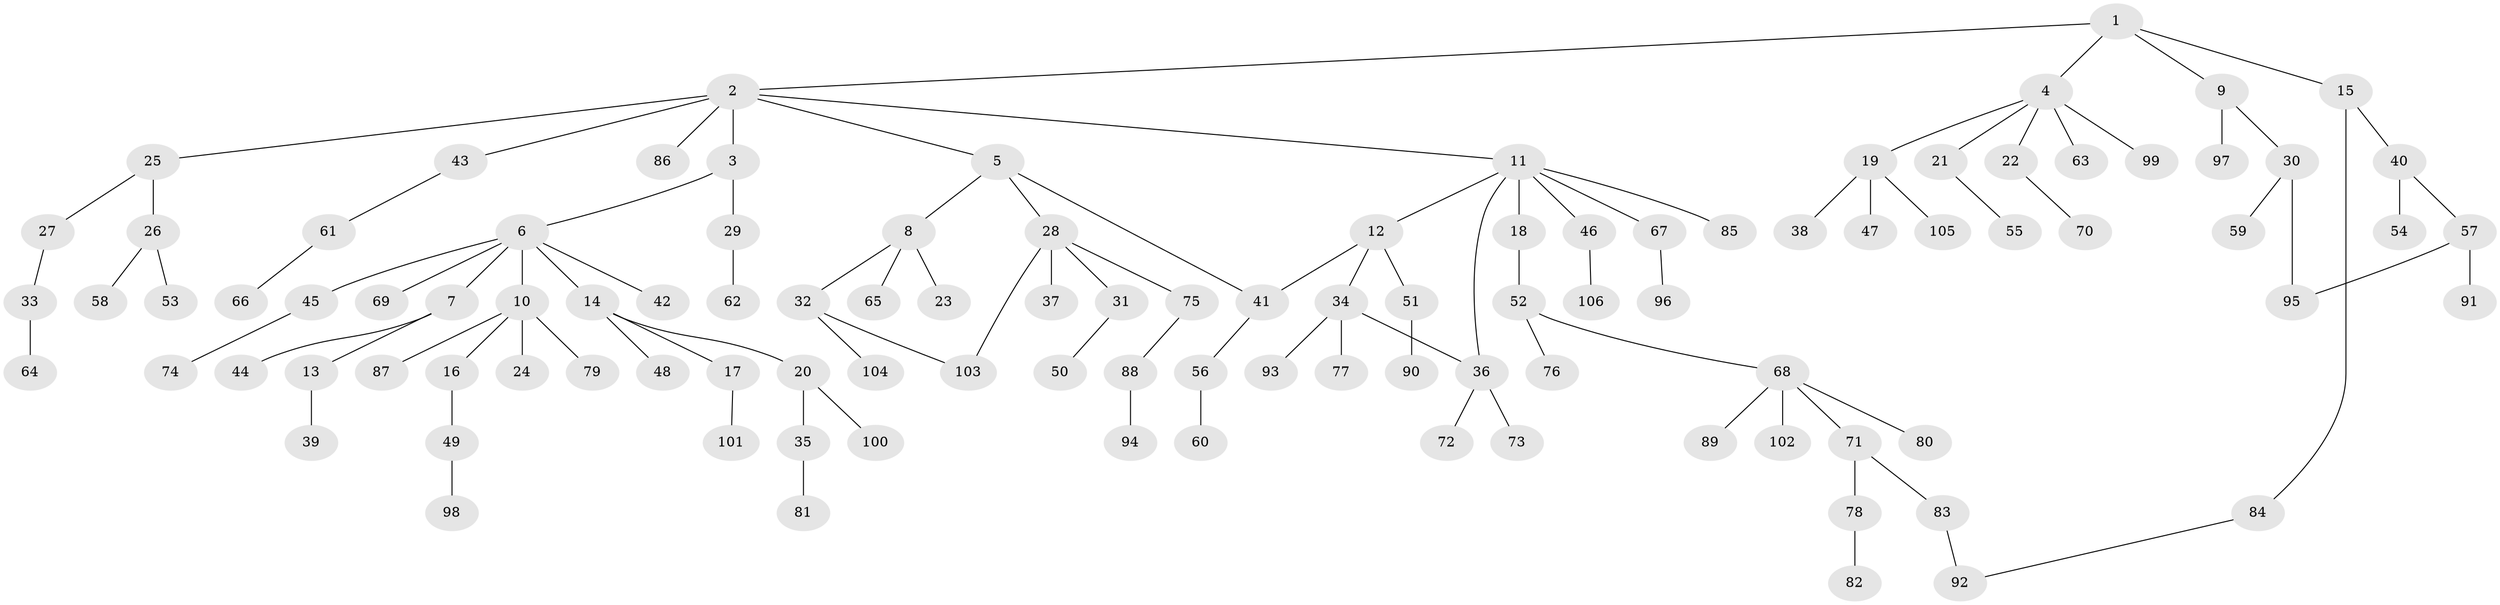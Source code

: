 // coarse degree distribution, {5: 0.057971014492753624, 8: 0.028985507246376812, 2: 0.21739130434782608, 3: 0.08695652173913043, 4: 0.057971014492753624, 9: 0.014492753623188406, 1: 0.5362318840579711}
// Generated by graph-tools (version 1.1) at 2025/51/02/27/25 19:51:38]
// undirected, 106 vertices, 110 edges
graph export_dot {
graph [start="1"]
  node [color=gray90,style=filled];
  1;
  2;
  3;
  4;
  5;
  6;
  7;
  8;
  9;
  10;
  11;
  12;
  13;
  14;
  15;
  16;
  17;
  18;
  19;
  20;
  21;
  22;
  23;
  24;
  25;
  26;
  27;
  28;
  29;
  30;
  31;
  32;
  33;
  34;
  35;
  36;
  37;
  38;
  39;
  40;
  41;
  42;
  43;
  44;
  45;
  46;
  47;
  48;
  49;
  50;
  51;
  52;
  53;
  54;
  55;
  56;
  57;
  58;
  59;
  60;
  61;
  62;
  63;
  64;
  65;
  66;
  67;
  68;
  69;
  70;
  71;
  72;
  73;
  74;
  75;
  76;
  77;
  78;
  79;
  80;
  81;
  82;
  83;
  84;
  85;
  86;
  87;
  88;
  89;
  90;
  91;
  92;
  93;
  94;
  95;
  96;
  97;
  98;
  99;
  100;
  101;
  102;
  103;
  104;
  105;
  106;
  1 -- 2;
  1 -- 4;
  1 -- 9;
  1 -- 15;
  2 -- 3;
  2 -- 5;
  2 -- 11;
  2 -- 25;
  2 -- 43;
  2 -- 86;
  3 -- 6;
  3 -- 29;
  4 -- 19;
  4 -- 21;
  4 -- 22;
  4 -- 63;
  4 -- 99;
  5 -- 8;
  5 -- 28;
  5 -- 41;
  6 -- 7;
  6 -- 10;
  6 -- 14;
  6 -- 42;
  6 -- 45;
  6 -- 69;
  7 -- 13;
  7 -- 44;
  8 -- 23;
  8 -- 32;
  8 -- 65;
  9 -- 30;
  9 -- 97;
  10 -- 16;
  10 -- 24;
  10 -- 79;
  10 -- 87;
  11 -- 12;
  11 -- 18;
  11 -- 46;
  11 -- 67;
  11 -- 85;
  11 -- 36;
  12 -- 34;
  12 -- 51;
  12 -- 41;
  13 -- 39;
  14 -- 17;
  14 -- 20;
  14 -- 48;
  15 -- 40;
  15 -- 84;
  16 -- 49;
  17 -- 101;
  18 -- 52;
  19 -- 38;
  19 -- 47;
  19 -- 105;
  20 -- 35;
  20 -- 100;
  21 -- 55;
  22 -- 70;
  25 -- 26;
  25 -- 27;
  26 -- 53;
  26 -- 58;
  27 -- 33;
  28 -- 31;
  28 -- 37;
  28 -- 75;
  28 -- 103;
  29 -- 62;
  30 -- 59;
  30 -- 95;
  31 -- 50;
  32 -- 104;
  32 -- 103;
  33 -- 64;
  34 -- 36;
  34 -- 77;
  34 -- 93;
  35 -- 81;
  36 -- 72;
  36 -- 73;
  40 -- 54;
  40 -- 57;
  41 -- 56;
  43 -- 61;
  45 -- 74;
  46 -- 106;
  49 -- 98;
  51 -- 90;
  52 -- 68;
  52 -- 76;
  56 -- 60;
  57 -- 91;
  57 -- 95;
  61 -- 66;
  67 -- 96;
  68 -- 71;
  68 -- 80;
  68 -- 89;
  68 -- 102;
  71 -- 78;
  71 -- 83;
  75 -- 88;
  78 -- 82;
  83 -- 92;
  84 -- 92;
  88 -- 94;
}
